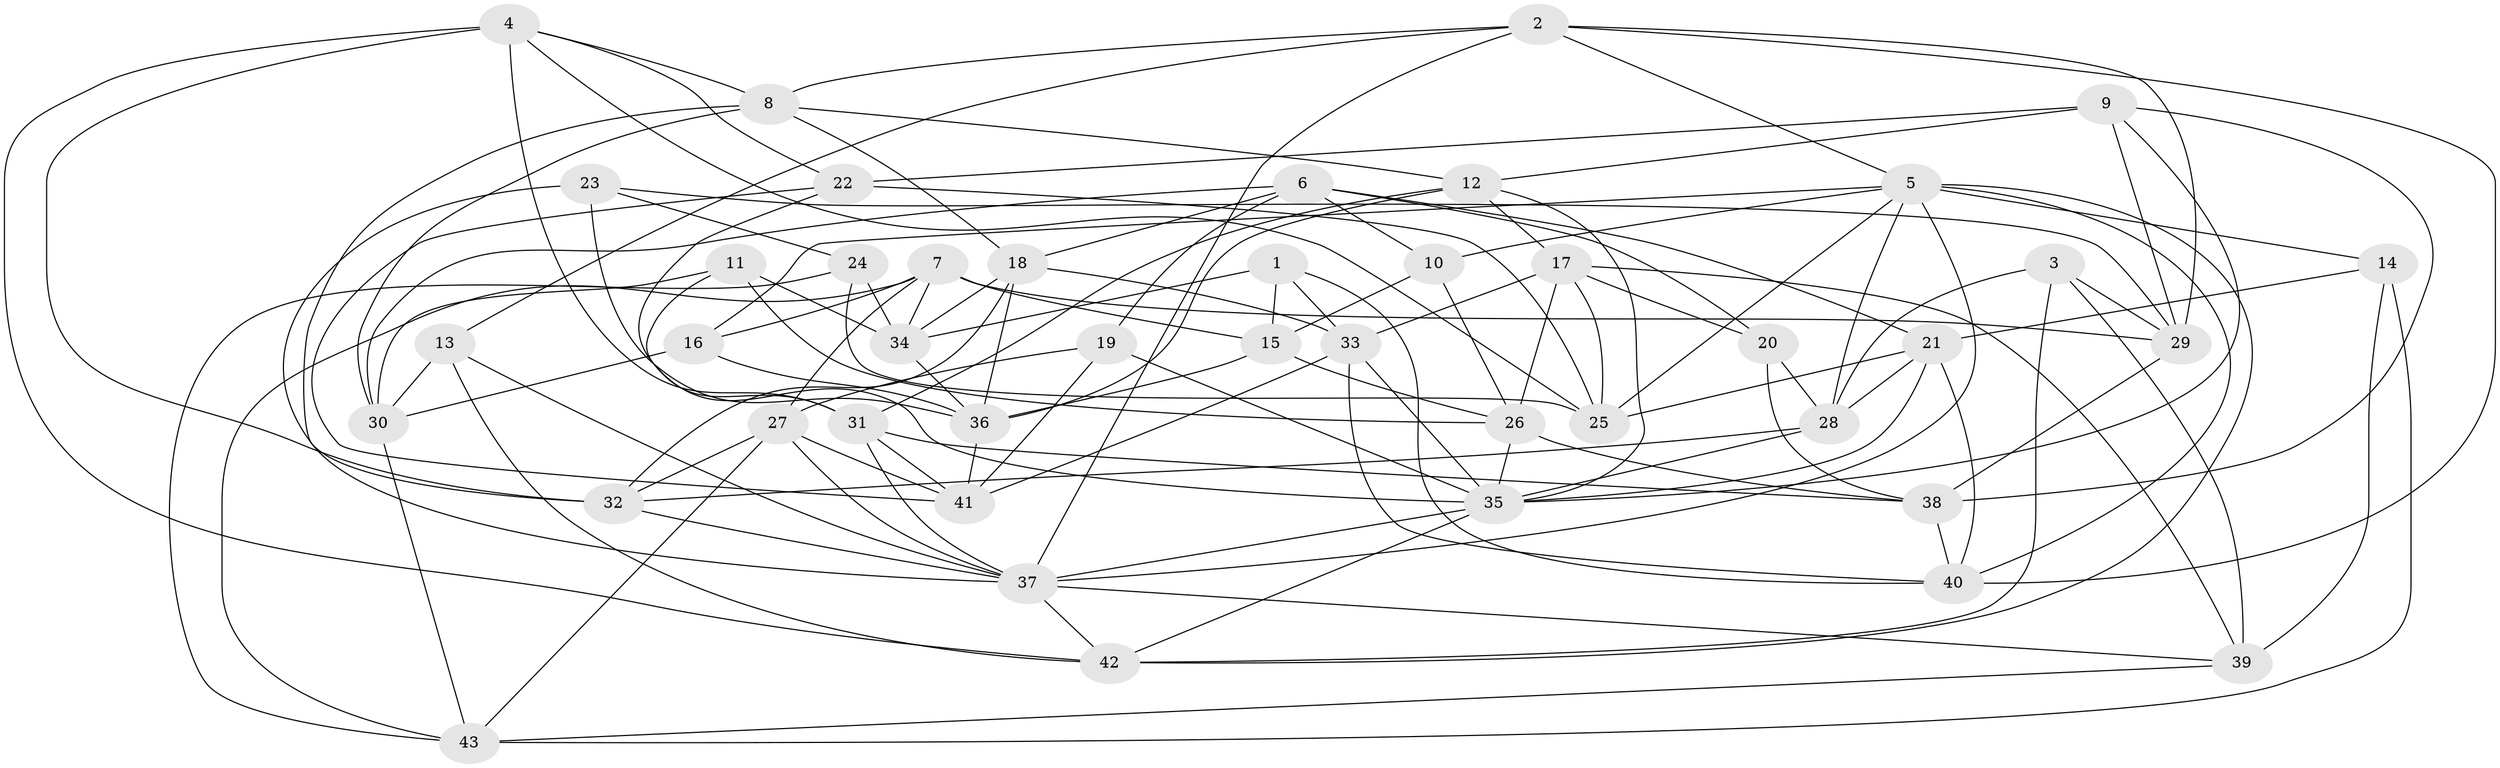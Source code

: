 // original degree distribution, {4: 1.0}
// Generated by graph-tools (version 1.1) at 2025/26/03/09/25 03:26:57]
// undirected, 43 vertices, 122 edges
graph export_dot {
graph [start="1"]
  node [color=gray90,style=filled];
  1;
  2;
  3;
  4;
  5;
  6;
  7;
  8;
  9;
  10;
  11;
  12;
  13;
  14;
  15;
  16;
  17;
  18;
  19;
  20;
  21;
  22;
  23;
  24;
  25;
  26;
  27;
  28;
  29;
  30;
  31;
  32;
  33;
  34;
  35;
  36;
  37;
  38;
  39;
  40;
  41;
  42;
  43;
  1 -- 15 [weight=1.0];
  1 -- 33 [weight=1.0];
  1 -- 34 [weight=1.0];
  1 -- 40 [weight=1.0];
  2 -- 5 [weight=1.0];
  2 -- 8 [weight=1.0];
  2 -- 13 [weight=1.0];
  2 -- 29 [weight=1.0];
  2 -- 37 [weight=1.0];
  2 -- 40 [weight=1.0];
  3 -- 28 [weight=1.0];
  3 -- 29 [weight=1.0];
  3 -- 39 [weight=1.0];
  3 -- 42 [weight=1.0];
  4 -- 8 [weight=1.0];
  4 -- 22 [weight=1.0];
  4 -- 25 [weight=1.0];
  4 -- 31 [weight=1.0];
  4 -- 32 [weight=1.0];
  4 -- 42 [weight=1.0];
  5 -- 10 [weight=1.0];
  5 -- 14 [weight=2.0];
  5 -- 16 [weight=1.0];
  5 -- 25 [weight=1.0];
  5 -- 28 [weight=1.0];
  5 -- 37 [weight=1.0];
  5 -- 40 [weight=1.0];
  5 -- 42 [weight=1.0];
  6 -- 10 [weight=1.0];
  6 -- 18 [weight=1.0];
  6 -- 19 [weight=1.0];
  6 -- 20 [weight=1.0];
  6 -- 21 [weight=1.0];
  6 -- 30 [weight=1.0];
  7 -- 15 [weight=1.0];
  7 -- 16 [weight=1.0];
  7 -- 27 [weight=1.0];
  7 -- 29 [weight=1.0];
  7 -- 34 [weight=1.0];
  7 -- 43 [weight=1.0];
  8 -- 12 [weight=1.0];
  8 -- 18 [weight=1.0];
  8 -- 30 [weight=1.0];
  8 -- 32 [weight=1.0];
  9 -- 12 [weight=1.0];
  9 -- 22 [weight=2.0];
  9 -- 29 [weight=1.0];
  9 -- 35 [weight=1.0];
  9 -- 38 [weight=1.0];
  10 -- 15 [weight=1.0];
  10 -- 26 [weight=1.0];
  11 -- 26 [weight=1.0];
  11 -- 30 [weight=1.0];
  11 -- 31 [weight=1.0];
  11 -- 34 [weight=1.0];
  12 -- 17 [weight=1.0];
  12 -- 31 [weight=1.0];
  12 -- 35 [weight=1.0];
  12 -- 36 [weight=1.0];
  13 -- 30 [weight=1.0];
  13 -- 37 [weight=1.0];
  13 -- 42 [weight=1.0];
  14 -- 21 [weight=1.0];
  14 -- 39 [weight=2.0];
  14 -- 43 [weight=1.0];
  15 -- 26 [weight=1.0];
  15 -- 36 [weight=2.0];
  16 -- 30 [weight=1.0];
  16 -- 36 [weight=1.0];
  17 -- 20 [weight=1.0];
  17 -- 25 [weight=1.0];
  17 -- 26 [weight=1.0];
  17 -- 33 [weight=1.0];
  17 -- 39 [weight=1.0];
  18 -- 32 [weight=1.0];
  18 -- 33 [weight=1.0];
  18 -- 34 [weight=1.0];
  18 -- 36 [weight=1.0];
  19 -- 27 [weight=1.0];
  19 -- 35 [weight=1.0];
  19 -- 41 [weight=1.0];
  20 -- 28 [weight=1.0];
  20 -- 38 [weight=1.0];
  21 -- 25 [weight=1.0];
  21 -- 28 [weight=1.0];
  21 -- 35 [weight=1.0];
  21 -- 40 [weight=1.0];
  22 -- 25 [weight=1.0];
  22 -- 35 [weight=1.0];
  22 -- 41 [weight=1.0];
  23 -- 24 [weight=1.0];
  23 -- 29 [weight=1.0];
  23 -- 36 [weight=3.0];
  23 -- 37 [weight=1.0];
  24 -- 25 [weight=1.0];
  24 -- 34 [weight=1.0];
  24 -- 43 [weight=1.0];
  26 -- 35 [weight=1.0];
  26 -- 38 [weight=1.0];
  27 -- 32 [weight=1.0];
  27 -- 37 [weight=1.0];
  27 -- 41 [weight=1.0];
  27 -- 43 [weight=1.0];
  28 -- 32 [weight=1.0];
  28 -- 35 [weight=1.0];
  29 -- 38 [weight=1.0];
  30 -- 43 [weight=1.0];
  31 -- 37 [weight=1.0];
  31 -- 38 [weight=1.0];
  31 -- 41 [weight=1.0];
  32 -- 37 [weight=1.0];
  33 -- 35 [weight=1.0];
  33 -- 40 [weight=1.0];
  33 -- 41 [weight=1.0];
  34 -- 36 [weight=1.0];
  35 -- 37 [weight=1.0];
  35 -- 42 [weight=1.0];
  36 -- 41 [weight=1.0];
  37 -- 39 [weight=1.0];
  37 -- 42 [weight=1.0];
  38 -- 40 [weight=1.0];
  39 -- 43 [weight=1.0];
}
